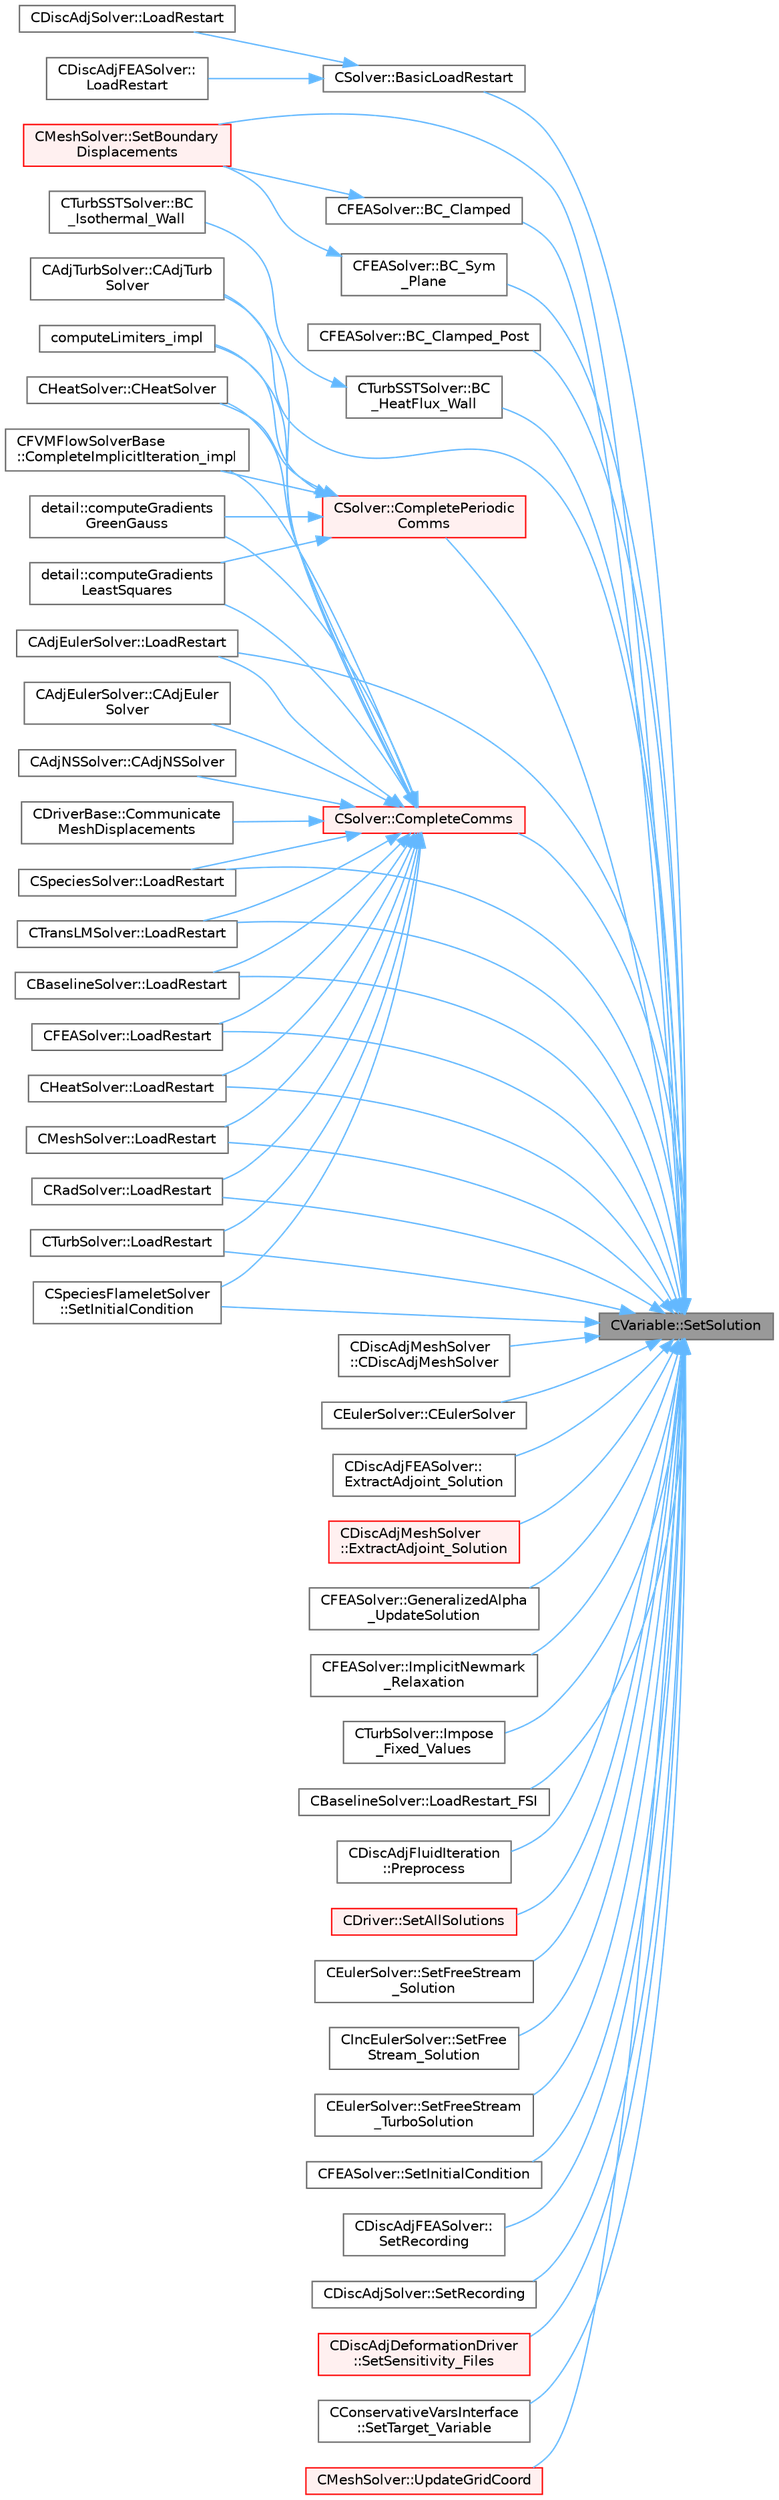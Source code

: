 digraph "CVariable::SetSolution"
{
 // LATEX_PDF_SIZE
  bgcolor="transparent";
  edge [fontname=Helvetica,fontsize=10,labelfontname=Helvetica,labelfontsize=10];
  node [fontname=Helvetica,fontsize=10,shape=box,height=0.2,width=0.4];
  rankdir="RL";
  Node1 [id="Node000001",label="CVariable::SetSolution",height=0.2,width=0.4,color="gray40", fillcolor="grey60", style="filled", fontcolor="black",tooltip="Set the value of the solution, all variables."];
  Node1 -> Node2 [id="edge1_Node000001_Node000002",dir="back",color="steelblue1",style="solid",tooltip=" "];
  Node2 [id="Node000002",label="CSolver::BasicLoadRestart",height=0.2,width=0.4,color="grey40", fillcolor="white", style="filled",URL="$classCSolver.html#a1da07a1447b99015b8d1ea6f1238c332",tooltip="Loads the solution from the restart file."];
  Node2 -> Node3 [id="edge2_Node000002_Node000003",dir="back",color="steelblue1",style="solid",tooltip=" "];
  Node3 [id="Node000003",label="CDiscAdjFEASolver::\lLoadRestart",height=0.2,width=0.4,color="grey40", fillcolor="white", style="filled",URL="$classCDiscAdjFEASolver.html#a30cbfd6dac6c80898c5624a96ab55b8c",tooltip="Load a solution from a restart file."];
  Node2 -> Node4 [id="edge3_Node000002_Node000004",dir="back",color="steelblue1",style="solid",tooltip=" "];
  Node4 [id="Node000004",label="CDiscAdjSolver::LoadRestart",height=0.2,width=0.4,color="grey40", fillcolor="white", style="filled",URL="$classCDiscAdjSolver.html#adc04ad9d81d8669d0accabe899bdb39d",tooltip="Load a solution from a restart file."];
  Node1 -> Node5 [id="edge4_Node000001_Node000005",dir="back",color="steelblue1",style="solid",tooltip=" "];
  Node5 [id="Node000005",label="CFEASolver::BC_Clamped",height=0.2,width=0.4,color="grey40", fillcolor="white", style="filled",URL="$classCFEASolver.html#ad78fd5ac3d2e70c56f1b61ba6c9cb4eb",tooltip="Clamped boundary conditions."];
  Node5 -> Node6 [id="edge5_Node000005_Node000006",dir="back",color="steelblue1",style="solid",tooltip=" "];
  Node6 [id="Node000006",label="CMeshSolver::SetBoundary\lDisplacements",height=0.2,width=0.4,color="red", fillcolor="#FFF0F0", style="filled",URL="$classCMeshSolver.html#a7d6d7ddc8fb135f6c4ef6313ff2f7e3c",tooltip="Check the boundary vertex that are going to be moved."];
  Node1 -> Node9 [id="edge6_Node000001_Node000009",dir="back",color="steelblue1",style="solid",tooltip=" "];
  Node9 [id="Node000009",label="CFEASolver::BC_Clamped_Post",height=0.2,width=0.4,color="grey40", fillcolor="white", style="filled",URL="$classCFEASolver.html#af6cb65a6b8f7ca77aa55917c4d5d02c9",tooltip="Enforce the solution to be 0 in the clamped nodes - Avoids accumulation of numerical error."];
  Node1 -> Node10 [id="edge7_Node000001_Node000010",dir="back",color="steelblue1",style="solid",tooltip=" "];
  Node10 [id="Node000010",label="CTurbSSTSolver::BC\l_HeatFlux_Wall",height=0.2,width=0.4,color="grey40", fillcolor="white", style="filled",URL="$classCTurbSSTSolver.html#ab12b85db2fa0f335bd94732bd450a3c7",tooltip="Impose the Navier-Stokes wall boundary condition."];
  Node10 -> Node11 [id="edge8_Node000010_Node000011",dir="back",color="steelblue1",style="solid",tooltip=" "];
  Node11 [id="Node000011",label="CTurbSSTSolver::BC\l_Isothermal_Wall",height=0.2,width=0.4,color="grey40", fillcolor="white", style="filled",URL="$classCTurbSSTSolver.html#aacdfb401c6637c3e4e99b335b5859384",tooltip="Impose the Navier-Stokes wall boundary condition."];
  Node1 -> Node12 [id="edge9_Node000001_Node000012",dir="back",color="steelblue1",style="solid",tooltip=" "];
  Node12 [id="Node000012",label="CFEASolver::BC_Sym\l_Plane",height=0.2,width=0.4,color="grey40", fillcolor="white", style="filled",URL="$classCFEASolver.html#af0a805865c44d83408700f36050555ab",tooltip="Symmetry boundary conditions."];
  Node12 -> Node6 [id="edge10_Node000012_Node000006",dir="back",color="steelblue1",style="solid",tooltip=" "];
  Node1 -> Node13 [id="edge11_Node000001_Node000013",dir="back",color="steelblue1",style="solid",tooltip=" "];
  Node13 [id="Node000013",label="CAdjTurbSolver::CAdjTurb\lSolver",height=0.2,width=0.4,color="grey40", fillcolor="white", style="filled",URL="$classCAdjTurbSolver.html#a621bdae0b081f25a67425cc037cd90a2",tooltip=" "];
  Node1 -> Node14 [id="edge12_Node000001_Node000014",dir="back",color="steelblue1",style="solid",tooltip=" "];
  Node14 [id="Node000014",label="CDiscAdjMeshSolver\l::CDiscAdjMeshSolver",height=0.2,width=0.4,color="grey40", fillcolor="white", style="filled",URL="$classCDiscAdjMeshSolver.html#a346e76045c3b527d32288d0d9a7a2bab",tooltip=" "];
  Node1 -> Node15 [id="edge13_Node000001_Node000015",dir="back",color="steelblue1",style="solid",tooltip=" "];
  Node15 [id="Node000015",label="CEulerSolver::CEulerSolver",height=0.2,width=0.4,color="grey40", fillcolor="white", style="filled",URL="$classCEulerSolver.html#acb987947b2e76a9900605cb5fee72460",tooltip="Main constructor of this class."];
  Node1 -> Node16 [id="edge14_Node000001_Node000016",dir="back",color="steelblue1",style="solid",tooltip=" "];
  Node16 [id="Node000016",label="CSolver::CompleteComms",height=0.2,width=0.4,color="red", fillcolor="#FFF0F0", style="filled",URL="$classCSolver.html#a6891c839827efbebdcbf9a349f4da92c",tooltip="Routine to complete the set of non-blocking communications launched by InitiateComms() and unpacking ..."];
  Node16 -> Node17 [id="edge15_Node000016_Node000017",dir="back",color="steelblue1",style="solid",tooltip=" "];
  Node17 [id="Node000017",label="CAdjEulerSolver::CAdjEuler\lSolver",height=0.2,width=0.4,color="grey40", fillcolor="white", style="filled",URL="$classCAdjEulerSolver.html#a0a739888df9436d4707665d152a7af1a",tooltip=" "];
  Node16 -> Node18 [id="edge16_Node000016_Node000018",dir="back",color="steelblue1",style="solid",tooltip=" "];
  Node18 [id="Node000018",label="CAdjNSSolver::CAdjNSSolver",height=0.2,width=0.4,color="grey40", fillcolor="white", style="filled",URL="$classCAdjNSSolver.html#a323f1dc7c0b9fe00d1911eeeea365d46",tooltip=" "];
  Node16 -> Node13 [id="edge17_Node000016_Node000013",dir="back",color="steelblue1",style="solid",tooltip=" "];
  Node16 -> Node19 [id="edge18_Node000016_Node000019",dir="back",color="steelblue1",style="solid",tooltip=" "];
  Node19 [id="Node000019",label="CHeatSolver::CHeatSolver",height=0.2,width=0.4,color="grey40", fillcolor="white", style="filled",URL="$classCHeatSolver.html#a89c9ece2b98a950e53f4ee9482968186",tooltip="Constructor of the class."];
  Node16 -> Node20 [id="edge19_Node000016_Node000020",dir="back",color="steelblue1",style="solid",tooltip=" "];
  Node20 [id="Node000020",label="CDriverBase::Communicate\lMeshDisplacements",height=0.2,width=0.4,color="grey40", fillcolor="white", style="filled",URL="$group__PySU2.html#ga28e8e41ab6223500b17b656779574d39",tooltip="Communicate the boundary mesh displacements."];
  Node16 -> Node21 [id="edge20_Node000016_Node000021",dir="back",color="steelblue1",style="solid",tooltip=" "];
  Node21 [id="Node000021",label="CFVMFlowSolverBase\l::CompleteImplicitIteration_impl",height=0.2,width=0.4,color="grey40", fillcolor="white", style="filled",URL="$classCFVMFlowSolverBase.html#a3eb0fbabf1ce42ccc0fe626473800e09",tooltip="Generic implementation to complete an implicit iteration, i.e. update the solution."];
  Node16 -> Node22 [id="edge21_Node000016_Node000022",dir="back",color="steelblue1",style="solid",tooltip=" "];
  Node22 [id="Node000022",label="detail::computeGradients\lGreenGauss",height=0.2,width=0.4,color="grey40", fillcolor="white", style="filled",URL="$group__FvmAlgos.html#ga031dfb21c1777c986ae93d716ec4568b",tooltip="Compute the gradient of a field using the Green-Gauss theorem."];
  Node16 -> Node23 [id="edge22_Node000016_Node000023",dir="back",color="steelblue1",style="solid",tooltip=" "];
  Node23 [id="Node000023",label="detail::computeGradients\lLeastSquares",height=0.2,width=0.4,color="grey40", fillcolor="white", style="filled",URL="$group__FvmAlgos.html#ga186a32bf8b211a50432fe55a6a608c21",tooltip="Compute the gradient of a field using inverse-distance-weighted or unweighted Least-Squares approxima..."];
  Node16 -> Node24 [id="edge23_Node000016_Node000024",dir="back",color="steelblue1",style="solid",tooltip=" "];
  Node24 [id="Node000024",label="computeLimiters_impl",height=0.2,width=0.4,color="grey40", fillcolor="white", style="filled",URL="$group__FvmAlgos.html#ga4639562695f9dc19f098e6d00fcacde1",tooltip="Generic limiter computation for methods based on one limiter value per point (as opposed to one per e..."];
  Node16 -> Node35 [id="edge24_Node000016_Node000035",dir="back",color="steelblue1",style="solid",tooltip=" "];
  Node35 [id="Node000035",label="CAdjEulerSolver::LoadRestart",height=0.2,width=0.4,color="grey40", fillcolor="white", style="filled",URL="$classCAdjEulerSolver.html#a4bc9fada01b433e9194d4c0d67adbbbd",tooltip="Load a solution from a restart file."];
  Node16 -> Node36 [id="edge25_Node000016_Node000036",dir="back",color="steelblue1",style="solid",tooltip=" "];
  Node36 [id="Node000036",label="CSpeciesSolver::LoadRestart",height=0.2,width=0.4,color="grey40", fillcolor="white", style="filled",URL="$classCSpeciesSolver.html#a40ecea72824a266fcda6347d08a4fcea",tooltip="Load a solution from a restart file."];
  Node16 -> Node37 [id="edge26_Node000016_Node000037",dir="back",color="steelblue1",style="solid",tooltip=" "];
  Node37 [id="Node000037",label="CTransLMSolver::LoadRestart",height=0.2,width=0.4,color="grey40", fillcolor="white", style="filled",URL="$classCTransLMSolver.html#ab6989abf9b51cfb0b243b1bf98b48a16",tooltip="Load a solution from a restart file."];
  Node16 -> Node38 [id="edge27_Node000016_Node000038",dir="back",color="steelblue1",style="solid",tooltip=" "];
  Node38 [id="Node000038",label="CBaselineSolver::LoadRestart",height=0.2,width=0.4,color="grey40", fillcolor="white", style="filled",URL="$classCBaselineSolver.html#aa5fad3af8c5b48950679d5c5a3a91ec4",tooltip="Load a solution from a restart file."];
  Node16 -> Node39 [id="edge28_Node000016_Node000039",dir="back",color="steelblue1",style="solid",tooltip=" "];
  Node39 [id="Node000039",label="CFEASolver::LoadRestart",height=0.2,width=0.4,color="grey40", fillcolor="white", style="filled",URL="$classCFEASolver.html#ac693299e88dfc4daaf1b2f410ec8351d",tooltip="Load a solution from a restart file."];
  Node16 -> Node40 [id="edge29_Node000016_Node000040",dir="back",color="steelblue1",style="solid",tooltip=" "];
  Node40 [id="Node000040",label="CHeatSolver::LoadRestart",height=0.2,width=0.4,color="grey40", fillcolor="white", style="filled",URL="$classCHeatSolver.html#a0cc2cf63a1cd34b15be77cf3233beaae",tooltip="Load a solution from a restart file."];
  Node16 -> Node41 [id="edge30_Node000016_Node000041",dir="back",color="steelblue1",style="solid",tooltip=" "];
  Node41 [id="Node000041",label="CMeshSolver::LoadRestart",height=0.2,width=0.4,color="grey40", fillcolor="white", style="filled",URL="$classCMeshSolver.html#a7049d436ca386344acd2424eceb39ef4",tooltip="Load a solution from a restart file."];
  Node16 -> Node42 [id="edge31_Node000016_Node000042",dir="back",color="steelblue1",style="solid",tooltip=" "];
  Node42 [id="Node000042",label="CRadSolver::LoadRestart",height=0.2,width=0.4,color="grey40", fillcolor="white", style="filled",URL="$classCRadSolver.html#a9f64999fe5bfcb69fb4349d00d6d8ef5",tooltip="Load a solution from a restart file."];
  Node16 -> Node43 [id="edge32_Node000016_Node000043",dir="back",color="steelblue1",style="solid",tooltip=" "];
  Node43 [id="Node000043",label="CTurbSolver::LoadRestart",height=0.2,width=0.4,color="grey40", fillcolor="white", style="filled",URL="$classCTurbSolver.html#a7b62bcdb84f3345f560a6110905d7fb3",tooltip="Load a solution from a restart file."];
  Node16 -> Node51 [id="edge33_Node000016_Node000051",dir="back",color="steelblue1",style="solid",tooltip=" "];
  Node51 [id="Node000051",label="CSpeciesFlameletSolver\l::SetInitialCondition",height=0.2,width=0.4,color="grey40", fillcolor="white", style="filled",URL="$classCSpeciesFlameletSolver.html#ae9d618734213fca7565d4290a4a36f68",tooltip="Set the initial condition for the scalar transport problem."];
  Node1 -> Node68 [id="edge34_Node000001_Node000068",dir="back",color="steelblue1",style="solid",tooltip=" "];
  Node68 [id="Node000068",label="CSolver::CompletePeriodic\lComms",height=0.2,width=0.4,color="red", fillcolor="#FFF0F0", style="filled",URL="$classCSolver.html#a6b9c3e0290bce84f14ad3fde8ffa8658",tooltip="Routine to complete the set of non-blocking periodic communications launched by InitiatePeriodicComms..."];
  Node68 -> Node19 [id="edge35_Node000068_Node000019",dir="back",color="steelblue1",style="solid",tooltip=" "];
  Node68 -> Node21 [id="edge36_Node000068_Node000021",dir="back",color="steelblue1",style="solid",tooltip=" "];
  Node68 -> Node22 [id="edge37_Node000068_Node000022",dir="back",color="steelblue1",style="solid",tooltip=" "];
  Node68 -> Node23 [id="edge38_Node000068_Node000023",dir="back",color="steelblue1",style="solid",tooltip=" "];
  Node68 -> Node24 [id="edge39_Node000068_Node000024",dir="back",color="steelblue1",style="solid",tooltip=" "];
  Node1 -> Node71 [id="edge40_Node000001_Node000071",dir="back",color="steelblue1",style="solid",tooltip=" "];
  Node71 [id="Node000071",label="CDiscAdjFEASolver::\lExtractAdjoint_Solution",height=0.2,width=0.4,color="grey40", fillcolor="white", style="filled",URL="$classCDiscAdjFEASolver.html#a04c82d7de659c5882a0898bd4e73cdc2",tooltip="Sets the adjoint values of the input variables of the flow (+turb.) iteration after tape has been eva..."];
  Node1 -> Node72 [id="edge41_Node000001_Node000072",dir="back",color="steelblue1",style="solid",tooltip=" "];
  Node72 [id="Node000072",label="CDiscAdjMeshSolver\l::ExtractAdjoint_Solution",height=0.2,width=0.4,color="red", fillcolor="#FFF0F0", style="filled",URL="$classCDiscAdjMeshSolver.html#afbae7188b0593e45aa1f34048e14a9ad",tooltip="Sets the adjoint values of the input variables of the flow (+turb.) iteration after tape has been eva..."];
  Node1 -> Node74 [id="edge42_Node000001_Node000074",dir="back",color="steelblue1",style="solid",tooltip=" "];
  Node74 [id="Node000074",label="CFEASolver::GeneralizedAlpha\l_UpdateSolution",height=0.2,width=0.4,color="grey40", fillcolor="white", style="filled",URL="$classCFEASolver.html#ae7093ed0256ce5c606885492f2cdfbe3",tooltip="Update the solution using an implicit Generalized Alpha solver."];
  Node1 -> Node75 [id="edge43_Node000001_Node000075",dir="back",color="steelblue1",style="solid",tooltip=" "];
  Node75 [id="Node000075",label="CFEASolver::ImplicitNewmark\l_Relaxation",height=0.2,width=0.4,color="grey40", fillcolor="white", style="filled",URL="$classCFEASolver.html#a57098cba5a845904e6f0219f8e564b18",tooltip="A virtual member."];
  Node1 -> Node76 [id="edge44_Node000001_Node000076",dir="back",color="steelblue1",style="solid",tooltip=" "];
  Node76 [id="Node000076",label="CTurbSolver::Impose\l_Fixed_Values",height=0.2,width=0.4,color="grey40", fillcolor="white", style="filled",URL="$classCTurbSolver.html#a35849b2e45ccdde346861286955981cf",tooltip="Impose fixed values to turbulence quantities."];
  Node1 -> Node35 [id="edge45_Node000001_Node000035",dir="back",color="steelblue1",style="solid",tooltip=" "];
  Node1 -> Node36 [id="edge46_Node000001_Node000036",dir="back",color="steelblue1",style="solid",tooltip=" "];
  Node1 -> Node37 [id="edge47_Node000001_Node000037",dir="back",color="steelblue1",style="solid",tooltip=" "];
  Node1 -> Node38 [id="edge48_Node000001_Node000038",dir="back",color="steelblue1",style="solid",tooltip=" "];
  Node1 -> Node39 [id="edge49_Node000001_Node000039",dir="back",color="steelblue1",style="solid",tooltip=" "];
  Node1 -> Node40 [id="edge50_Node000001_Node000040",dir="back",color="steelblue1",style="solid",tooltip=" "];
  Node1 -> Node41 [id="edge51_Node000001_Node000041",dir="back",color="steelblue1",style="solid",tooltip=" "];
  Node1 -> Node42 [id="edge52_Node000001_Node000042",dir="back",color="steelblue1",style="solid",tooltip=" "];
  Node1 -> Node43 [id="edge53_Node000001_Node000043",dir="back",color="steelblue1",style="solid",tooltip=" "];
  Node1 -> Node77 [id="edge54_Node000001_Node000077",dir="back",color="steelblue1",style="solid",tooltip=" "];
  Node77 [id="Node000077",label="CBaselineSolver::LoadRestart_FSI",height=0.2,width=0.4,color="grey40", fillcolor="white", style="filled",URL="$classCBaselineSolver.html#ad3404f10c41c7bffbd682cb650476689",tooltip="Load a FSI solution from a restart file."];
  Node1 -> Node78 [id="edge55_Node000001_Node000078",dir="back",color="steelblue1",style="solid",tooltip=" "];
  Node78 [id="Node000078",label="CDiscAdjFluidIteration\l::Preprocess",height=0.2,width=0.4,color="grey40", fillcolor="white", style="filled",URL="$classCDiscAdjFluidIteration.html#a9289dd9216cff8cca78b6c8224db4ff2",tooltip="Preprocessing to prepare for an iteration of the physics."];
  Node1 -> Node79 [id="edge56_Node000001_Node000079",dir="back",color="steelblue1",style="solid",tooltip=" "];
  Node79 [id="Node000079",label="CDriver::SetAllSolutions",height=0.2,width=0.4,color="red", fillcolor="#FFF0F0", style="filled",URL="$classCDriver.html#a837665d06bbba72637c54cd7316d766c",tooltip="Set the solution of all solvers (adjoint or primal) in a zone."];
  Node1 -> Node6 [id="edge57_Node000001_Node000006",dir="back",color="steelblue1",style="solid",tooltip=" "];
  Node1 -> Node86 [id="edge58_Node000001_Node000086",dir="back",color="steelblue1",style="solid",tooltip=" "];
  Node86 [id="Node000086",label="CEulerSolver::SetFreeStream\l_Solution",height=0.2,width=0.4,color="grey40", fillcolor="white", style="filled",URL="$classCEulerSolver.html#a6e6f7e954e37fc635db403b58920d459",tooltip="Set the solution using the Freestream values."];
  Node1 -> Node87 [id="edge59_Node000001_Node000087",dir="back",color="steelblue1",style="solid",tooltip=" "];
  Node87 [id="Node000087",label="CIncEulerSolver::SetFree\lStream_Solution",height=0.2,width=0.4,color="grey40", fillcolor="white", style="filled",URL="$classCIncEulerSolver.html#a1fc23b743f3676369390ce031c26871e",tooltip="Set the solution using the Freestream values."];
  Node1 -> Node88 [id="edge60_Node000001_Node000088",dir="back",color="steelblue1",style="solid",tooltip=" "];
  Node88 [id="Node000088",label="CEulerSolver::SetFreeStream\l_TurboSolution",height=0.2,width=0.4,color="grey40", fillcolor="white", style="filled",URL="$classCEulerSolver.html#aba587fb4b29f6925b9a669b0f31d449f",tooltip="Set the solution using the Freestream values."];
  Node1 -> Node51 [id="edge61_Node000001_Node000051",dir="back",color="steelblue1",style="solid",tooltip=" "];
  Node1 -> Node89 [id="edge62_Node000001_Node000089",dir="back",color="steelblue1",style="solid",tooltip=" "];
  Node89 [id="Node000089",label="CFEASolver::SetInitialCondition",height=0.2,width=0.4,color="grey40", fillcolor="white", style="filled",URL="$classCFEASolver.html#aa532cfe652c27051840a311a8ba7a8ab",tooltip="Set the initial condition for the FEM structural problem."];
  Node1 -> Node90 [id="edge63_Node000001_Node000090",dir="back",color="steelblue1",style="solid",tooltip=" "];
  Node90 [id="Node000090",label="CDiscAdjFEASolver::\lSetRecording",height=0.2,width=0.4,color="grey40", fillcolor="white", style="filled",URL="$classCDiscAdjFEASolver.html#af6f6154052ec13caf87066b1abd82617",tooltip="Prepare the solver for a new recording."];
  Node1 -> Node91 [id="edge64_Node000001_Node000091",dir="back",color="steelblue1",style="solid",tooltip=" "];
  Node91 [id="Node000091",label="CDiscAdjSolver::SetRecording",height=0.2,width=0.4,color="grey40", fillcolor="white", style="filled",URL="$classCDiscAdjSolver.html#a96dd62e6656d620a13859ecbc5ac963e",tooltip="Prepare the solver for a new recording."];
  Node1 -> Node92 [id="edge65_Node000001_Node000092",dir="back",color="steelblue1",style="solid",tooltip=" "];
  Node92 [id="Node000092",label="CDiscAdjDeformationDriver\l::SetSensitivity_Files",height=0.2,width=0.4,color="red", fillcolor="#FFF0F0", style="filled",URL="$classCDiscAdjDeformationDriver.html#ab49c2697cc6d4ff4e0914e887375aca4",tooltip="Write the sensitivity (including mesh sensitivity) computed with the discrete adjoint method on the s..."];
  Node1 -> Node95 [id="edge66_Node000001_Node000095",dir="back",color="steelblue1",style="solid",tooltip=" "];
  Node95 [id="Node000095",label="CConservativeVarsInterface\l::SetTarget_Variable",height=0.2,width=0.4,color="grey40", fillcolor="white", style="filled",URL="$classCConservativeVarsInterface.html#a5987f1e2e238e4b8c0c00c30bdce5006",tooltip="Set the variable that has been received from the target mesh into the target mesh."];
  Node1 -> Node96 [id="edge67_Node000001_Node000096",dir="back",color="steelblue1",style="solid",tooltip=" "];
  Node96 [id="Node000096",label="CMeshSolver::UpdateGridCoord",height=0.2,width=0.4,color="red", fillcolor="#FFF0F0", style="filled",URL="$classCMeshSolver.html#a47153e2632f16671461055b5a20e8145",tooltip="Update the value of the coordinates after the grid movement."];
}
